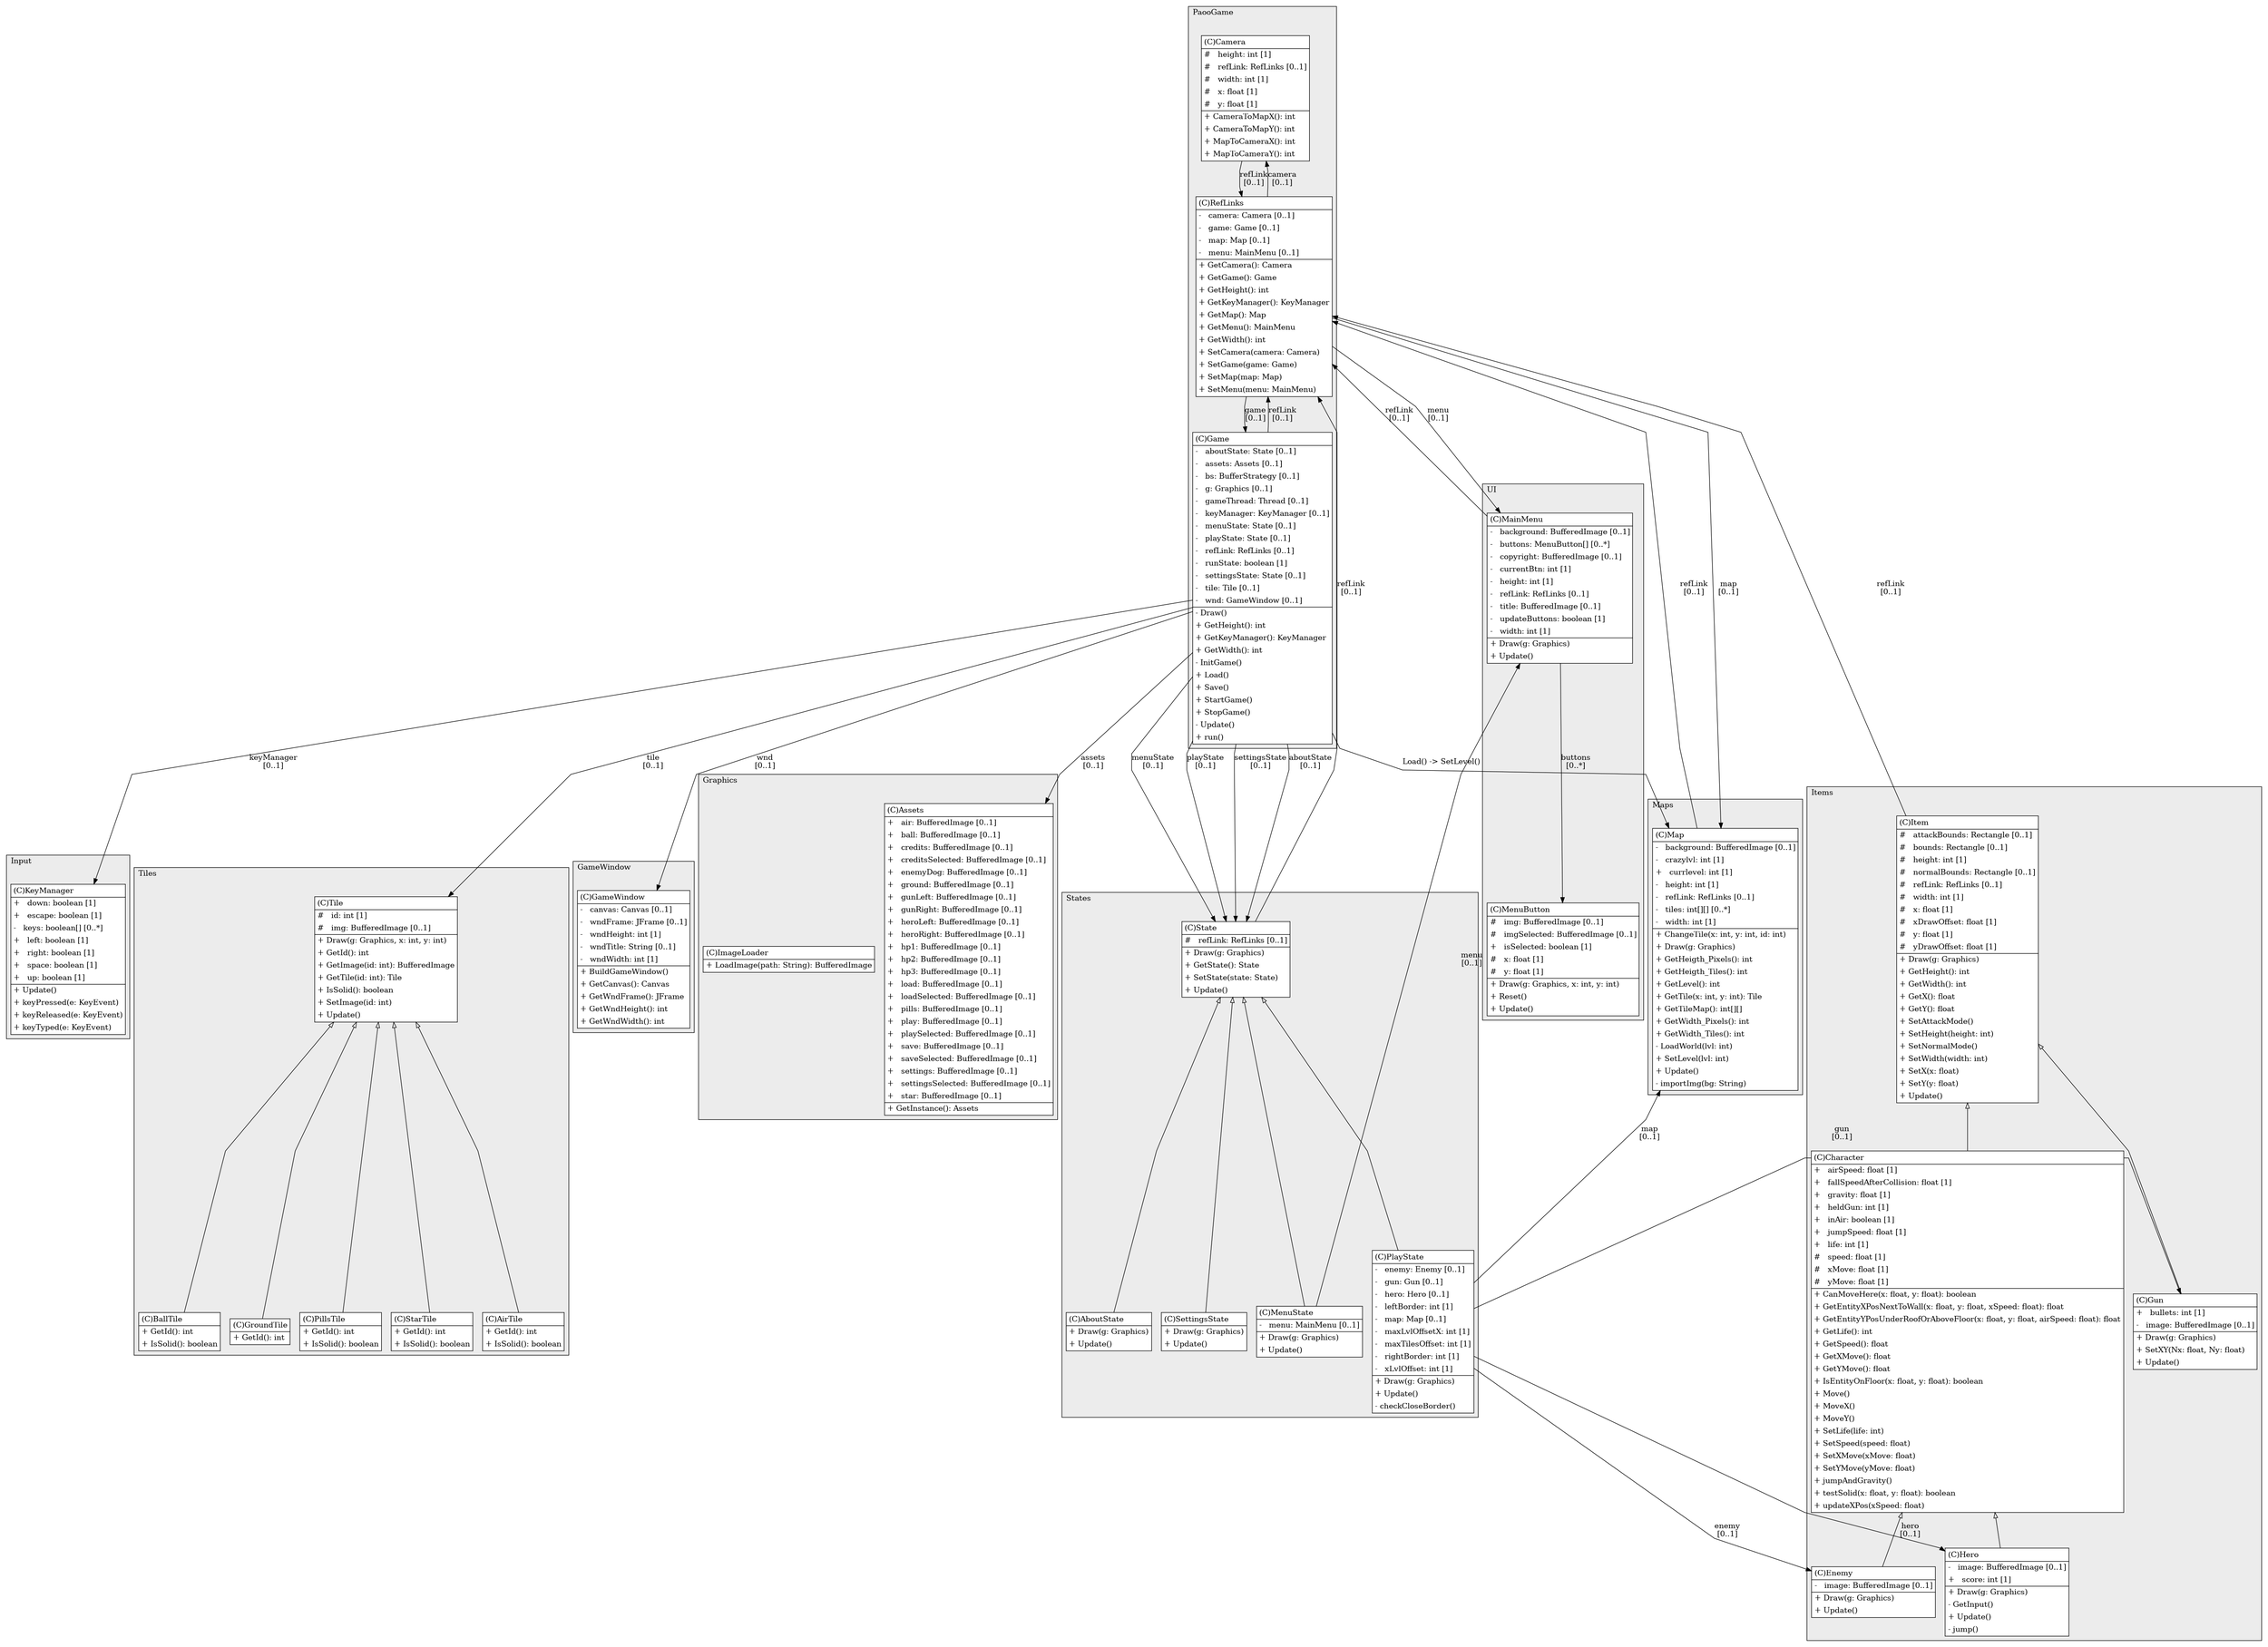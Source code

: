@startuml

/' diagram meta data start
config=StructureConfiguration;
{
  "projectClassification": {
    "searchMode": "OpenProject", // OpenProject, AllProjects
    "includedProjects": "",
    "pathEndKeywords": "*.impl",
    "isClientPath": "",
    "isClientName": "",
    "isTestPath": "",
    "isTestName": "",
    "isMappingPath": "",
    "isMappingName": "",
    "isDataAccessPath": "",
    "isDataAccessName": "",
    "isDataStructurePath": "",
    "isDataStructureName": "",
    "isInterfaceStructuresPath": "",
    "isInterfaceStructuresName": "",
    "isEntryPointPath": "",
    "isEntryPointName": "",
    "treatFinalFieldsAsMandatory": false
  },
  "graphRestriction": {
    "classPackageExcludeFilter": "",
    "classPackageIncludeFilter": "",
    "classNameExcludeFilter": "",
    "classNameIncludeFilter": "",
    "methodNameExcludeFilter": "",
    "methodNameIncludeFilter": "",
    "removeByInheritance": "", // inheritance/annotation based filtering is done in a second step
    "removeByAnnotation": "",
    "removeByClassPackage": "", // cleanup the graph after inheritance/annotation based filtering is done
    "removeByClassName": "",
    "cutMappings": false,
    "cutEnum": true,
    "cutTests": true,
    "cutClient": true,
    "cutDataAccess": false,
    "cutInterfaceStructures": false,
    "cutDataStructures": false,
    "cutGetterAndSetter": true,
    "cutConstructors": true
  },
  "graphTraversal": {
    "forwardDepth": 6,
    "backwardDepth": 6,
    "classPackageExcludeFilter": "",
    "classPackageIncludeFilter": "",
    "classNameExcludeFilter": "",
    "classNameIncludeFilter": "",
    "methodNameExcludeFilter": "",
    "methodNameIncludeFilter": "",
    "hideMappings": false,
    "hideDataStructures": false,
    "hidePrivateMethods": true,
    "hideInterfaceCalls": true, // indirection: implementation -> interface (is hidden) -> implementation
    "onlyShowApplicationEntryPoints": false, // root node is included
    "useMethodCallsForStructureDiagram": "ForwardOnly" // ForwardOnly, BothDirections, No
  },
  "details": {
    "aggregation": "GroupByClass", // ByClass, GroupByClass, None
    "showClassGenericTypes": true,
    "showMethods": true,
    "showMethodParameterNames": true,
    "showMethodParameterTypes": true,
    "showMethodReturnType": true,
    "showPackageLevels": 2,
    "showDetailedClassStructure": true
  },
  "rootClass": "PaooGame.Game",
  "extensionCallbackMethod": "" // qualified.class.name#methodName - signature: public static String method(String)
}
diagram meta data end '/



digraph g {
    rankdir="TB"
    splines=polyline
    

'nodes 
subgraph cluster_1161975619 { 
   	label=PaooGame
	labeljust=l
	fillcolor="#ececec"
	style=filled
   
   Camera1161975619[
	label=<<TABLE BORDER="1" CELLBORDER="0" CELLPADDING="4" CELLSPACING="0">
<TR><TD ALIGN="LEFT" >(C)Camera</TD></TR>
<HR/>
<TR><TD ALIGN="LEFT" >#   height: int [1]</TD></TR>
<TR><TD ALIGN="LEFT" >#   refLink: RefLinks [0..1]</TD></TR>
<TR><TD ALIGN="LEFT" >#   width: int [1]</TD></TR>
<TR><TD ALIGN="LEFT" >#   x: float [1]</TD></TR>
<TR><TD ALIGN="LEFT" >#   y: float [1]</TD></TR>
<HR/>
<TR><TD ALIGN="LEFT" >+ CameraToMapX(): int</TD></TR>
<TR><TD ALIGN="LEFT" >+ CameraToMapY(): int</TD></TR>
<TR><TD ALIGN="LEFT" >+ MapToCameraX(): int</TD></TR>
<TR><TD ALIGN="LEFT" >+ MapToCameraY(): int</TD></TR>
</TABLE>>
	style=filled
	margin=0
	shape=plaintext
	fillcolor="#FFFFFF"
];

Game1161975619[
	label=<<TABLE BORDER="1" CELLBORDER="0" CELLPADDING="4" CELLSPACING="0">
<TR><TD ALIGN="LEFT" >(C)Game</TD></TR>
<HR/>
<TR><TD ALIGN="LEFT" >-   aboutState: State [0..1]</TD></TR>
<TR><TD ALIGN="LEFT" >-   assets: Assets [0..1]</TD></TR>
<TR><TD ALIGN="LEFT" >-   bs: BufferStrategy [0..1]</TD></TR>
<TR><TD ALIGN="LEFT" >-   g: Graphics [0..1]</TD></TR>
<TR><TD ALIGN="LEFT" >-   gameThread: Thread [0..1]</TD></TR>
<TR><TD ALIGN="LEFT" >-   keyManager: KeyManager [0..1]</TD></TR>
<TR><TD ALIGN="LEFT" >-   menuState: State [0..1]</TD></TR>
<TR><TD ALIGN="LEFT" >-   playState: State [0..1]</TD></TR>
<TR><TD ALIGN="LEFT" >-   refLink: RefLinks [0..1]</TD></TR>
<TR><TD ALIGN="LEFT" >-   runState: boolean [1]</TD></TR>
<TR><TD ALIGN="LEFT" >-   settingsState: State [0..1]</TD></TR>
<TR><TD ALIGN="LEFT" >-   tile: Tile [0..1]</TD></TR>
<TR><TD ALIGN="LEFT" >-   wnd: GameWindow [0..1]</TD></TR>
<HR/>
<TR><TD ALIGN="LEFT" >- Draw()</TD></TR>
<TR><TD ALIGN="LEFT" >+ GetHeight(): int</TD></TR>
<TR><TD ALIGN="LEFT" >+ GetKeyManager(): KeyManager</TD></TR>
<TR><TD ALIGN="LEFT" >+ GetWidth(): int</TD></TR>
<TR><TD ALIGN="LEFT" >- InitGame()</TD></TR>
<TR><TD ALIGN="LEFT" >+ Load()</TD></TR>
<TR><TD ALIGN="LEFT" >+ Save()</TD></TR>
<TR><TD ALIGN="LEFT" >+ StartGame()</TD></TR>
<TR><TD ALIGN="LEFT" >+ StopGame()</TD></TR>
<TR><TD ALIGN="LEFT" >- Update()</TD></TR>
<TR><TD ALIGN="LEFT" >+ run()</TD></TR>
</TABLE>>
	style=filled
	margin=0
	shape=plaintext
	fillcolor="#FFFFFF"
];

RefLinks1161975619[
	label=<<TABLE BORDER="1" CELLBORDER="0" CELLPADDING="4" CELLSPACING="0">
<TR><TD ALIGN="LEFT" >(C)RefLinks</TD></TR>
<HR/>
<TR><TD ALIGN="LEFT" >-   camera: Camera [0..1]</TD></TR>
<TR><TD ALIGN="LEFT" >-   game: Game [0..1]</TD></TR>
<TR><TD ALIGN="LEFT" >-   map: Map [0..1]</TD></TR>
<TR><TD ALIGN="LEFT" >-   menu: MainMenu [0..1]</TD></TR>
<HR/>
<TR><TD ALIGN="LEFT" >+ GetCamera(): Camera</TD></TR>
<TR><TD ALIGN="LEFT" >+ GetGame(): Game</TD></TR>
<TR><TD ALIGN="LEFT" >+ GetHeight(): int</TD></TR>
<TR><TD ALIGN="LEFT" >+ GetKeyManager(): KeyManager</TD></TR>
<TR><TD ALIGN="LEFT" >+ GetMap(): Map</TD></TR>
<TR><TD ALIGN="LEFT" >+ GetMenu(): MainMenu</TD></TR>
<TR><TD ALIGN="LEFT" >+ GetWidth(): int</TD></TR>
<TR><TD ALIGN="LEFT" >+ SetCamera(camera: Camera)</TD></TR>
<TR><TD ALIGN="LEFT" >+ SetGame(game: Game)</TD></TR>
<TR><TD ALIGN="LEFT" >+ SetMap(map: Map)</TD></TR>
<TR><TD ALIGN="LEFT" >+ SetMenu(menu: MainMenu)</TD></TR>
</TABLE>>
	style=filled
	margin=0
	shape=plaintext
	fillcolor="#FFFFFF"
];
} 

subgraph cluster_1569541470 { 
   	label=GameWindow
	labeljust=l
	fillcolor="#ececec"
	style=filled
   
   GameWindow62546477[
	label=<<TABLE BORDER="1" CELLBORDER="0" CELLPADDING="4" CELLSPACING="0">
<TR><TD ALIGN="LEFT" >(C)GameWindow</TD></TR>
<HR/>
<TR><TD ALIGN="LEFT" >-   canvas: Canvas [0..1]</TD></TR>
<TR><TD ALIGN="LEFT" >-   wndFrame: JFrame [0..1]</TD></TR>
<TR><TD ALIGN="LEFT" >-   wndHeight: int [1]</TD></TR>
<TR><TD ALIGN="LEFT" >-   wndTitle: String [0..1]</TD></TR>
<TR><TD ALIGN="LEFT" >-   wndWidth: int [1]</TD></TR>
<HR/>
<TR><TD ALIGN="LEFT" >+ BuildGameWindow()</TD></TR>
<TR><TD ALIGN="LEFT" >+ GetCanvas(): Canvas</TD></TR>
<TR><TD ALIGN="LEFT" >+ GetWndFrame(): JFrame</TD></TR>
<TR><TD ALIGN="LEFT" >+ GetWndHeight(): int</TD></TR>
<TR><TD ALIGN="LEFT" >+ GetWndWidth(): int</TD></TR>
</TABLE>>
	style=filled
	margin=0
	shape=plaintext
	fillcolor="#FFFFFF"
];
} 

subgraph cluster_165351083 { 
   	label=Graphics
	labeljust=l
	fillcolor="#ececec"
	style=filled
   
   Assets399451382[
	label=<<TABLE BORDER="1" CELLBORDER="0" CELLPADDING="4" CELLSPACING="0">
<TR><TD ALIGN="LEFT" >(C)Assets</TD></TR>
<HR/>
<TR><TD ALIGN="LEFT" >+   air: BufferedImage [0..1]</TD></TR>
<TR><TD ALIGN="LEFT" >+   ball: BufferedImage [0..1]</TD></TR>
<TR><TD ALIGN="LEFT" >+   credits: BufferedImage [0..1]</TD></TR>
<TR><TD ALIGN="LEFT" >+   creditsSelected: BufferedImage [0..1]</TD></TR>
<TR><TD ALIGN="LEFT" >+   enemyDog: BufferedImage [0..1]</TD></TR>
<TR><TD ALIGN="LEFT" >+   ground: BufferedImage [0..1]</TD></TR>
<TR><TD ALIGN="LEFT" >+   gunLeft: BufferedImage [0..1]</TD></TR>
<TR><TD ALIGN="LEFT" >+   gunRight: BufferedImage [0..1]</TD></TR>
<TR><TD ALIGN="LEFT" >+   heroLeft: BufferedImage [0..1]</TD></TR>
<TR><TD ALIGN="LEFT" >+   heroRight: BufferedImage [0..1]</TD></TR>
<TR><TD ALIGN="LEFT" >+   hp1: BufferedImage [0..1]</TD></TR>
<TR><TD ALIGN="LEFT" >+   hp2: BufferedImage [0..1]</TD></TR>
<TR><TD ALIGN="LEFT" >+   hp3: BufferedImage [0..1]</TD></TR>
<TR><TD ALIGN="LEFT" >+   load: BufferedImage [0..1]</TD></TR>
<TR><TD ALIGN="LEFT" >+   loadSelected: BufferedImage [0..1]</TD></TR>
<TR><TD ALIGN="LEFT" >+   pills: BufferedImage [0..1]</TD></TR>
<TR><TD ALIGN="LEFT" >+   play: BufferedImage [0..1]</TD></TR>
<TR><TD ALIGN="LEFT" >+   playSelected: BufferedImage [0..1]</TD></TR>
<TR><TD ALIGN="LEFT" >+   save: BufferedImage [0..1]</TD></TR>
<TR><TD ALIGN="LEFT" >+   saveSelected: BufferedImage [0..1]</TD></TR>
<TR><TD ALIGN="LEFT" >+   settings: BufferedImage [0..1]</TD></TR>
<TR><TD ALIGN="LEFT" >+   settingsSelected: BufferedImage [0..1]</TD></TR>
<TR><TD ALIGN="LEFT" >+   star: BufferedImage [0..1]</TD></TR>
<HR/>
<TR><TD ALIGN="LEFT" >+ GetInstance(): Assets</TD></TR>
</TABLE>>
	style=filled
	margin=0
	shape=plaintext
	fillcolor="#FFFFFF"
];

ImageLoader399451382[
	label=<<TABLE BORDER="1" CELLBORDER="0" CELLPADDING="4" CELLSPACING="0">
<TR><TD ALIGN="LEFT" >(C)ImageLoader</TD></TR>
<HR/>
<TR><TD ALIGN="LEFT" >+ LoadImage(path: String): BufferedImage</TD></TR>
</TABLE>>
	style=filled
	margin=0
	shape=plaintext
	fillcolor="#FFFFFF"
];
} 

subgraph cluster_1808614878 { 
   	label=States
	labeljust=l
	fillcolor="#ececec"
	style=filled
   
   AboutState2017322797[
	label=<<TABLE BORDER="1" CELLBORDER="0" CELLPADDING="4" CELLSPACING="0">
<TR><TD ALIGN="LEFT" >(C)AboutState</TD></TR>
<HR/>
<TR><TD ALIGN="LEFT" >+ Draw(g: Graphics)</TD></TR>
<TR><TD ALIGN="LEFT" >+ Update()</TD></TR>
</TABLE>>
	style=filled
	margin=0
	shape=plaintext
	fillcolor="#FFFFFF"
];

MenuState2017322797[
	label=<<TABLE BORDER="1" CELLBORDER="0" CELLPADDING="4" CELLSPACING="0">
<TR><TD ALIGN="LEFT" >(C)MenuState</TD></TR>
<HR/>
<TR><TD ALIGN="LEFT" >-   menu: MainMenu [0..1]</TD></TR>
<HR/>
<TR><TD ALIGN="LEFT" >+ Draw(g: Graphics)</TD></TR>
<TR><TD ALIGN="LEFT" >+ Update()</TD></TR>
</TABLE>>
	style=filled
	margin=0
	shape=plaintext
	fillcolor="#FFFFFF"
];

PlayState2017322797[
	label=<<TABLE BORDER="1" CELLBORDER="0" CELLPADDING="4" CELLSPACING="0">
<TR><TD ALIGN="LEFT" >(C)PlayState</TD></TR>
<HR/>
<TR><TD ALIGN="LEFT" >-   enemy: Enemy [0..1]</TD></TR>
<TR><TD ALIGN="LEFT" >-   gun: Gun [0..1]</TD></TR>
<TR><TD ALIGN="LEFT" >-   hero: Hero [0..1]</TD></TR>
<TR><TD ALIGN="LEFT" >-   leftBorder: int [1]</TD></TR>
<TR><TD ALIGN="LEFT" >-   map: Map [0..1]</TD></TR>
<TR><TD ALIGN="LEFT" >-   maxLvlOffsetX: int [1]</TD></TR>
<TR><TD ALIGN="LEFT" >-   maxTilesOffset: int [1]</TD></TR>
<TR><TD ALIGN="LEFT" >-   rightBorder: int [1]</TD></TR>
<TR><TD ALIGN="LEFT" >-   xLvlOffset: int [1]</TD></TR>
<HR/>
<TR><TD ALIGN="LEFT" >+ Draw(g: Graphics)</TD></TR>
<TR><TD ALIGN="LEFT" >+ Update()</TD></TR>
<TR><TD ALIGN="LEFT" >- checkCloseBorder()</TD></TR>
</TABLE>>
	style=filled
	margin=0
	shape=plaintext
	fillcolor="#FFFFFF"
];

SettingsState2017322797[
	label=<<TABLE BORDER="1" CELLBORDER="0" CELLPADDING="4" CELLSPACING="0">
<TR><TD ALIGN="LEFT" >(C)SettingsState</TD></TR>
<HR/>
<TR><TD ALIGN="LEFT" >+ Draw(g: Graphics)</TD></TR>
<TR><TD ALIGN="LEFT" >+ Update()</TD></TR>
</TABLE>>
	style=filled
	margin=0
	shape=plaintext
	fillcolor="#FFFFFF"
];

State2017322797[
	label=<<TABLE BORDER="1" CELLBORDER="0" CELLPADDING="4" CELLSPACING="0">
<TR><TD ALIGN="LEFT" >(C)State</TD></TR>
<HR/>
<TR><TD ALIGN="LEFT" >#   refLink: RefLinks [0..1]</TD></TR>
<HR/>
<TR><TD ALIGN="LEFT" >+ Draw(g: Graphics)</TD></TR>
<TR><TD ALIGN="LEFT" >+ GetState(): State</TD></TR>
<TR><TD ALIGN="LEFT" >+ SetState(state: State)</TD></TR>
<TR><TD ALIGN="LEFT" >+ Update()</TD></TR>
</TABLE>>
	style=filled
	margin=0
	shape=plaintext
	fillcolor="#FFFFFF"
];
} 

subgraph cluster_2390711 { 
   	label=Maps
	labeljust=l
	fillcolor="#ececec"
	style=filled
   
   Map1633849726[
	label=<<TABLE BORDER="1" CELLBORDER="0" CELLPADDING="4" CELLSPACING="0">
<TR><TD ALIGN="LEFT" >(C)Map</TD></TR>
<HR/>
<TR><TD ALIGN="LEFT" >-   background: BufferedImage [0..1]</TD></TR>
<TR><TD ALIGN="LEFT" >-   crazylvl: int [1]</TD></TR>
<TR><TD ALIGN="LEFT" >+   currlevel: int [1]</TD></TR>
<TR><TD ALIGN="LEFT" >-   height: int [1]</TD></TR>
<TR><TD ALIGN="LEFT" >-   refLink: RefLinks [0..1]</TD></TR>
<TR><TD ALIGN="LEFT" >-   tiles: int[][] [0..*]</TD></TR>
<TR><TD ALIGN="LEFT" >-   width: int [1]</TD></TR>
<HR/>
<TR><TD ALIGN="LEFT" >+ ChangeTile(x: int, y: int, id: int)</TD></TR>
<TR><TD ALIGN="LEFT" >+ Draw(g: Graphics)</TD></TR>
<TR><TD ALIGN="LEFT" >+ GetHeigth_Pixels(): int</TD></TR>
<TR><TD ALIGN="LEFT" >+ GetHeigth_Tiles(): int</TD></TR>
<TR><TD ALIGN="LEFT" >+ GetLevel(): int</TD></TR>
<TR><TD ALIGN="LEFT" >+ GetTile(x: int, y: int): Tile</TD></TR>
<TR><TD ALIGN="LEFT" >+ GetTileMap(): int[][]</TD></TR>
<TR><TD ALIGN="LEFT" >+ GetWidth_Pixels(): int</TD></TR>
<TR><TD ALIGN="LEFT" >+ GetWidth_Tiles(): int</TD></TR>
<TR><TD ALIGN="LEFT" >- LoadWorld(lvl: int)</TD></TR>
<TR><TD ALIGN="LEFT" >+ SetLevel(lvl: int)</TD></TR>
<TR><TD ALIGN="LEFT" >+ Update()</TD></TR>
<TR><TD ALIGN="LEFT" >- importImg(bg: String)</TD></TR>
</TABLE>>
	style=filled
	margin=0
	shape=plaintext
	fillcolor="#FFFFFF"
];
} 

subgraph cluster_2708 { 
   	label=UI
	labeljust=l
	fillcolor="#ececec"
	style=filled
   
   MainMenu1020693217[
	label=<<TABLE BORDER="1" CELLBORDER="0" CELLPADDING="4" CELLSPACING="0">
<TR><TD ALIGN="LEFT" >(C)MainMenu</TD></TR>
<HR/>
<TR><TD ALIGN="LEFT" >-   background: BufferedImage [0..1]</TD></TR>
<TR><TD ALIGN="LEFT" >-   buttons: MenuButton[] [0..*]</TD></TR>
<TR><TD ALIGN="LEFT" >-   copyright: BufferedImage [0..1]</TD></TR>
<TR><TD ALIGN="LEFT" >-   currentBtn: int [1]</TD></TR>
<TR><TD ALIGN="LEFT" >-   height: int [1]</TD></TR>
<TR><TD ALIGN="LEFT" >-   refLink: RefLinks [0..1]</TD></TR>
<TR><TD ALIGN="LEFT" >-   title: BufferedImage [0..1]</TD></TR>
<TR><TD ALIGN="LEFT" >-   updateButtons: boolean [1]</TD></TR>
<TR><TD ALIGN="LEFT" >-   width: int [1]</TD></TR>
<HR/>
<TR><TD ALIGN="LEFT" >+ Draw(g: Graphics)</TD></TR>
<TR><TD ALIGN="LEFT" >+ Update()</TD></TR>
</TABLE>>
	style=filled
	margin=0
	shape=plaintext
	fillcolor="#FFFFFF"
];

MenuButton1020693217[
	label=<<TABLE BORDER="1" CELLBORDER="0" CELLPADDING="4" CELLSPACING="0">
<TR><TD ALIGN="LEFT" >(C)MenuButton</TD></TR>
<HR/>
<TR><TD ALIGN="LEFT" >#   img: BufferedImage [0..1]</TD></TR>
<TR><TD ALIGN="LEFT" >#   imgSelected: BufferedImage [0..1]</TD></TR>
<TR><TD ALIGN="LEFT" >+   isSelected: boolean [1]</TD></TR>
<TR><TD ALIGN="LEFT" >#   x: float [1]</TD></TR>
<TR><TD ALIGN="LEFT" >#   y: float [1]</TD></TR>
<HR/>
<TR><TD ALIGN="LEFT" >+ Draw(g: Graphics, x: int, y: int)</TD></TR>
<TR><TD ALIGN="LEFT" >+ Reset()</TD></TR>
<TR><TD ALIGN="LEFT" >+ Update()</TD></TR>
</TABLE>>
	style=filled
	margin=0
	shape=plaintext
	fillcolor="#FFFFFF"
];
} 

subgraph cluster_70805418 { 
   	label=Input
	labeljust=l
	fillcolor="#ececec"
	style=filled
   
   KeyManager886959423[
	label=<<TABLE BORDER="1" CELLBORDER="0" CELLPADDING="4" CELLSPACING="0">
<TR><TD ALIGN="LEFT" >(C)KeyManager</TD></TR>
<HR/>
<TR><TD ALIGN="LEFT" >+   down: boolean [1]</TD></TR>
<TR><TD ALIGN="LEFT" >+   escape: boolean [1]</TD></TR>
<TR><TD ALIGN="LEFT" >-   keys: boolean[] [0..*]</TD></TR>
<TR><TD ALIGN="LEFT" >+   left: boolean [1]</TD></TR>
<TR><TD ALIGN="LEFT" >+   right: boolean [1]</TD></TR>
<TR><TD ALIGN="LEFT" >+   space: boolean [1]</TD></TR>
<TR><TD ALIGN="LEFT" >+   up: boolean [1]</TD></TR>
<HR/>
<TR><TD ALIGN="LEFT" >+ Update()</TD></TR>
<TR><TD ALIGN="LEFT" >+ keyPressed(e: KeyEvent)</TD></TR>
<TR><TD ALIGN="LEFT" >+ keyReleased(e: KeyEvent)</TD></TR>
<TR><TD ALIGN="LEFT" >+ keyTyped(e: KeyEvent)</TD></TR>
</TABLE>>
	style=filled
	margin=0
	shape=plaintext
	fillcolor="#FFFFFF"
];
} 

subgraph cluster_70973344 { 
   	label=Items
	labeljust=l
	fillcolor="#ececec"
	style=filled
   
   Character887127349[
	label=<<TABLE BORDER="1" CELLBORDER="0" CELLPADDING="4" CELLSPACING="0">
<TR><TD ALIGN="LEFT" >(C)Character</TD></TR>
<HR/>
<TR><TD ALIGN="LEFT" >+   airSpeed: float [1]</TD></TR>
<TR><TD ALIGN="LEFT" >+   fallSpeedAfterCollision: float [1]</TD></TR>
<TR><TD ALIGN="LEFT" >+   gravity: float [1]</TD></TR>
<TR><TD ALIGN="LEFT" >+   heldGun: int [1]</TD></TR>
<TR><TD ALIGN="LEFT" >+   inAir: boolean [1]</TD></TR>
<TR><TD ALIGN="LEFT" >+   jumpSpeed: float [1]</TD></TR>
<TR><TD ALIGN="LEFT" >+   life: int [1]</TD></TR>
<TR><TD ALIGN="LEFT" >#   speed: float [1]</TD></TR>
<TR><TD ALIGN="LEFT" >#   xMove: float [1]</TD></TR>
<TR><TD ALIGN="LEFT" >#   yMove: float [1]</TD></TR>
<HR/>
<TR><TD ALIGN="LEFT" >+ CanMoveHere(x: float, y: float): boolean</TD></TR>
<TR><TD ALIGN="LEFT" >+ GetEntityXPosNextToWall(x: float, y: float, xSpeed: float): float</TD></TR>
<TR><TD ALIGN="LEFT" >+ GetEntityYPosUnderRoofOrAboveFloor(x: float, y: float, airSpeed: float): float</TD></TR>
<TR><TD ALIGN="LEFT" >+ GetLife(): int</TD></TR>
<TR><TD ALIGN="LEFT" >+ GetSpeed(): float</TD></TR>
<TR><TD ALIGN="LEFT" >+ GetXMove(): float</TD></TR>
<TR><TD ALIGN="LEFT" >+ GetYMove(): float</TD></TR>
<TR><TD ALIGN="LEFT" >+ IsEntityOnFloor(x: float, y: float): boolean</TD></TR>
<TR><TD ALIGN="LEFT" >+ Move()</TD></TR>
<TR><TD ALIGN="LEFT" >+ MoveX()</TD></TR>
<TR><TD ALIGN="LEFT" >+ MoveY()</TD></TR>
<TR><TD ALIGN="LEFT" >+ SetLife(life: int)</TD></TR>
<TR><TD ALIGN="LEFT" >+ SetSpeed(speed: float)</TD></TR>
<TR><TD ALIGN="LEFT" >+ SetXMove(xMove: float)</TD></TR>
<TR><TD ALIGN="LEFT" >+ SetYMove(yMove: float)</TD></TR>
<TR><TD ALIGN="LEFT" >+ jumpAndGravity()</TD></TR>
<TR><TD ALIGN="LEFT" >+ testSolid(x: float, y: float): boolean</TD></TR>
<TR><TD ALIGN="LEFT" >+ updateXPos(xSpeed: float)</TD></TR>
</TABLE>>
	style=filled
	margin=0
	shape=plaintext
	fillcolor="#FFFFFF"
];

Enemy887127349[
	label=<<TABLE BORDER="1" CELLBORDER="0" CELLPADDING="4" CELLSPACING="0">
<TR><TD ALIGN="LEFT" >(C)Enemy</TD></TR>
<HR/>
<TR><TD ALIGN="LEFT" >-   image: BufferedImage [0..1]</TD></TR>
<HR/>
<TR><TD ALIGN="LEFT" >+ Draw(g: Graphics)</TD></TR>
<TR><TD ALIGN="LEFT" >+ Update()</TD></TR>
</TABLE>>
	style=filled
	margin=0
	shape=plaintext
	fillcolor="#FFFFFF"
];

Gun887127349[
	label=<<TABLE BORDER="1" CELLBORDER="0" CELLPADDING="4" CELLSPACING="0">
<TR><TD ALIGN="LEFT" >(C)Gun</TD></TR>
<HR/>
<TR><TD ALIGN="LEFT" >+   bullets: int [1]</TD></TR>
<TR><TD ALIGN="LEFT" >-   image: BufferedImage [0..1]</TD></TR>
<HR/>
<TR><TD ALIGN="LEFT" >+ Draw(g: Graphics)</TD></TR>
<TR><TD ALIGN="LEFT" >+ SetXY(Nx: float, Ny: float)</TD></TR>
<TR><TD ALIGN="LEFT" >+ Update()</TD></TR>
</TABLE>>
	style=filled
	margin=0
	shape=plaintext
	fillcolor="#FFFFFF"
];

Hero887127349[
	label=<<TABLE BORDER="1" CELLBORDER="0" CELLPADDING="4" CELLSPACING="0">
<TR><TD ALIGN="LEFT" >(C)Hero</TD></TR>
<HR/>
<TR><TD ALIGN="LEFT" >-   image: BufferedImage [0..1]</TD></TR>
<TR><TD ALIGN="LEFT" >+   score: int [1]</TD></TR>
<HR/>
<TR><TD ALIGN="LEFT" >+ Draw(g: Graphics)</TD></TR>
<TR><TD ALIGN="LEFT" >- GetInput()</TD></TR>
<TR><TD ALIGN="LEFT" >+ Update()</TD></TR>
<TR><TD ALIGN="LEFT" >- jump()</TD></TR>
</TABLE>>
	style=filled
	margin=0
	shape=plaintext
	fillcolor="#FFFFFF"
];

Item887127349[
	label=<<TABLE BORDER="1" CELLBORDER="0" CELLPADDING="4" CELLSPACING="0">
<TR><TD ALIGN="LEFT" >(C)Item</TD></TR>
<HR/>
<TR><TD ALIGN="LEFT" >#   attackBounds: Rectangle [0..1]</TD></TR>
<TR><TD ALIGN="LEFT" >#   bounds: Rectangle [0..1]</TD></TR>
<TR><TD ALIGN="LEFT" >#   height: int [1]</TD></TR>
<TR><TD ALIGN="LEFT" >#   normalBounds: Rectangle [0..1]</TD></TR>
<TR><TD ALIGN="LEFT" >#   refLink: RefLinks [0..1]</TD></TR>
<TR><TD ALIGN="LEFT" >#   width: int [1]</TD></TR>
<TR><TD ALIGN="LEFT" >#   x: float [1]</TD></TR>
<TR><TD ALIGN="LEFT" >#   xDrawOffset: float [1]</TD></TR>
<TR><TD ALIGN="LEFT" >#   y: float [1]</TD></TR>
<TR><TD ALIGN="LEFT" >#   yDrawOffset: float [1]</TD></TR>
<HR/>
<TR><TD ALIGN="LEFT" >+ Draw(g: Graphics)</TD></TR>
<TR><TD ALIGN="LEFT" >+ GetHeight(): int</TD></TR>
<TR><TD ALIGN="LEFT" >+ GetWidth(): int</TD></TR>
<TR><TD ALIGN="LEFT" >+ GetX(): float</TD></TR>
<TR><TD ALIGN="LEFT" >+ GetY(): float</TD></TR>
<TR><TD ALIGN="LEFT" >+ SetAttackMode()</TD></TR>
<TR><TD ALIGN="LEFT" >+ SetHeight(height: int)</TD></TR>
<TR><TD ALIGN="LEFT" >+ SetNormalMode()</TD></TR>
<TR><TD ALIGN="LEFT" >+ SetWidth(width: int)</TD></TR>
<TR><TD ALIGN="LEFT" >+ SetX(x: float)</TD></TR>
<TR><TD ALIGN="LEFT" >+ SetY(y: float)</TD></TR>
<TR><TD ALIGN="LEFT" >+ Update()</TD></TR>
</TABLE>>
	style=filled
	margin=0
	shape=plaintext
	fillcolor="#FFFFFF"
];
} 

subgraph cluster_80810853 { 
   	label=Tiles
	labeljust=l
	fillcolor="#ececec"
	style=filled
   
   AirTile896964858[
	label=<<TABLE BORDER="1" CELLBORDER="0" CELLPADDING="4" CELLSPACING="0">
<TR><TD ALIGN="LEFT" >(C)AirTile</TD></TR>
<HR/>
<TR><TD ALIGN="LEFT" >+ GetId(): int</TD></TR>
<TR><TD ALIGN="LEFT" >+ IsSolid(): boolean</TD></TR>
</TABLE>>
	style=filled
	margin=0
	shape=plaintext
	fillcolor="#FFFFFF"
];

BallTile896964858[
	label=<<TABLE BORDER="1" CELLBORDER="0" CELLPADDING="4" CELLSPACING="0">
<TR><TD ALIGN="LEFT" >(C)BallTile</TD></TR>
<HR/>
<TR><TD ALIGN="LEFT" >+ GetId(): int</TD></TR>
<TR><TD ALIGN="LEFT" >+ IsSolid(): boolean</TD></TR>
</TABLE>>
	style=filled
	margin=0
	shape=plaintext
	fillcolor="#FFFFFF"
];

GroundTile896964858[
	label=<<TABLE BORDER="1" CELLBORDER="0" CELLPADDING="4" CELLSPACING="0">
<TR><TD ALIGN="LEFT" >(C)GroundTile</TD></TR>
<HR/>
<TR><TD ALIGN="LEFT" >+ GetId(): int</TD></TR>
</TABLE>>
	style=filled
	margin=0
	shape=plaintext
	fillcolor="#FFFFFF"
];

PillsTile896964858[
	label=<<TABLE BORDER="1" CELLBORDER="0" CELLPADDING="4" CELLSPACING="0">
<TR><TD ALIGN="LEFT" >(C)PillsTile</TD></TR>
<HR/>
<TR><TD ALIGN="LEFT" >+ GetId(): int</TD></TR>
<TR><TD ALIGN="LEFT" >+ IsSolid(): boolean</TD></TR>
</TABLE>>
	style=filled
	margin=0
	shape=plaintext
	fillcolor="#FFFFFF"
];

StarTile896964858[
	label=<<TABLE BORDER="1" CELLBORDER="0" CELLPADDING="4" CELLSPACING="0">
<TR><TD ALIGN="LEFT" >(C)StarTile</TD></TR>
<HR/>
<TR><TD ALIGN="LEFT" >+ GetId(): int</TD></TR>
<TR><TD ALIGN="LEFT" >+ IsSolid(): boolean</TD></TR>
</TABLE>>
	style=filled
	margin=0
	shape=plaintext
	fillcolor="#FFFFFF"
];

Tile896964858[
	label=<<TABLE BORDER="1" CELLBORDER="0" CELLPADDING="4" CELLSPACING="0">
<TR><TD ALIGN="LEFT" >(C)Tile</TD></TR>
<HR/>
<TR><TD ALIGN="LEFT" >#   id: int [1]</TD></TR>
<TR><TD ALIGN="LEFT" >#   img: BufferedImage [0..1]</TD></TR>
<HR/>
<TR><TD ALIGN="LEFT" >+ Draw(g: Graphics, x: int, y: int)</TD></TR>
<TR><TD ALIGN="LEFT" >+ GetId(): int</TD></TR>
<TR><TD ALIGN="LEFT" >+ GetImage(id: int): BufferedImage</TD></TR>
<TR><TD ALIGN="LEFT" >+ GetTile(id: int): Tile</TD></TR>
<TR><TD ALIGN="LEFT" >+ IsSolid(): boolean</TD></TR>
<TR><TD ALIGN="LEFT" >+ SetImage(id: int)</TD></TR>
<TR><TD ALIGN="LEFT" >+ Update()</TD></TR>
</TABLE>>
	style=filled
	margin=0
	shape=plaintext
	fillcolor="#FFFFFF"
];
} 

'edges    
Camera1161975619 -> RefLinks1161975619[label="refLink
[0..1]"];
Character887127349 -> Enemy887127349[arrowhead=none, arrowtail=empty, dir=both];
Character887127349 -> Hero887127349[arrowhead=none, arrowtail=empty, dir=both];
Game1161975619 -> Assets399451382[label="assets
[0..1]"];
Game1161975619 -> GameWindow62546477[label="wnd
[0..1]"];
Game1161975619 -> KeyManager886959423[label="keyManager
[0..1]"];
Game1161975619 -> Map1633849726[label="Load() -> SetLevel()"];
Game1161975619 -> RefLinks1161975619[label="refLink
[0..1]"];
Game1161975619 -> State2017322797[label="aboutState
[0..1]"];
Game1161975619 -> State2017322797[label="menuState
[0..1]"];
Game1161975619 -> State2017322797[label="playState
[0..1]"];
Game1161975619 -> State2017322797[label="settingsState
[0..1]"];
Game1161975619 -> Tile896964858[label="tile
[0..1]"];
Item887127349 -> Character887127349[arrowhead=none, arrowtail=empty, dir=both];
Item887127349 -> Gun887127349[arrowhead=none, arrowtail=empty, dir=both];
Item887127349 -> RefLinks1161975619[label="refLink
[0..1]"];
MainMenu1020693217 -> MenuButton1020693217[label="buttons
[0..*]"];
MainMenu1020693217 -> RefLinks1161975619[label="refLink
[0..1]"];
Map1633849726 -> RefLinks1161975619[label="refLink
[0..1]"];
MenuState2017322797 -> MainMenu1020693217[label="menu
[0..1]"];
PlayState2017322797 -> Enemy887127349[label="enemy
[0..1]"];
PlayState2017322797 -> Gun887127349[label="gun
[0..1]"];
PlayState2017322797 -> Hero887127349[label="hero
[0..1]"];
PlayState2017322797 -> Map1633849726[label="map
[0..1]"];
RefLinks1161975619 -> Camera1161975619[label="camera
[0..1]"];
RefLinks1161975619 -> Game1161975619[label="game
[0..1]"];
RefLinks1161975619 -> MainMenu1020693217[label="menu
[0..1]"];
RefLinks1161975619 -> Map1633849726[label="map
[0..1]"];
State2017322797 -> AboutState2017322797[arrowhead=none, arrowtail=empty, dir=both];
State2017322797 -> MenuState2017322797[arrowhead=none, arrowtail=empty, dir=both];
State2017322797 -> PlayState2017322797[arrowhead=none, arrowtail=empty, dir=both];
State2017322797 -> RefLinks1161975619[label="refLink
[0..1]"];
State2017322797 -> SettingsState2017322797[arrowhead=none, arrowtail=empty, dir=both];
Tile896964858 -> AirTile896964858[arrowhead=none, arrowtail=empty, dir=both];
Tile896964858 -> BallTile896964858[arrowhead=none, arrowtail=empty, dir=both];
Tile896964858 -> GroundTile896964858[arrowhead=none, arrowtail=empty, dir=both];
Tile896964858 -> PillsTile896964858[arrowhead=none, arrowtail=empty, dir=both];
Tile896964858 -> StarTile896964858[arrowhead=none, arrowtail=empty, dir=both];
    
}
@enduml